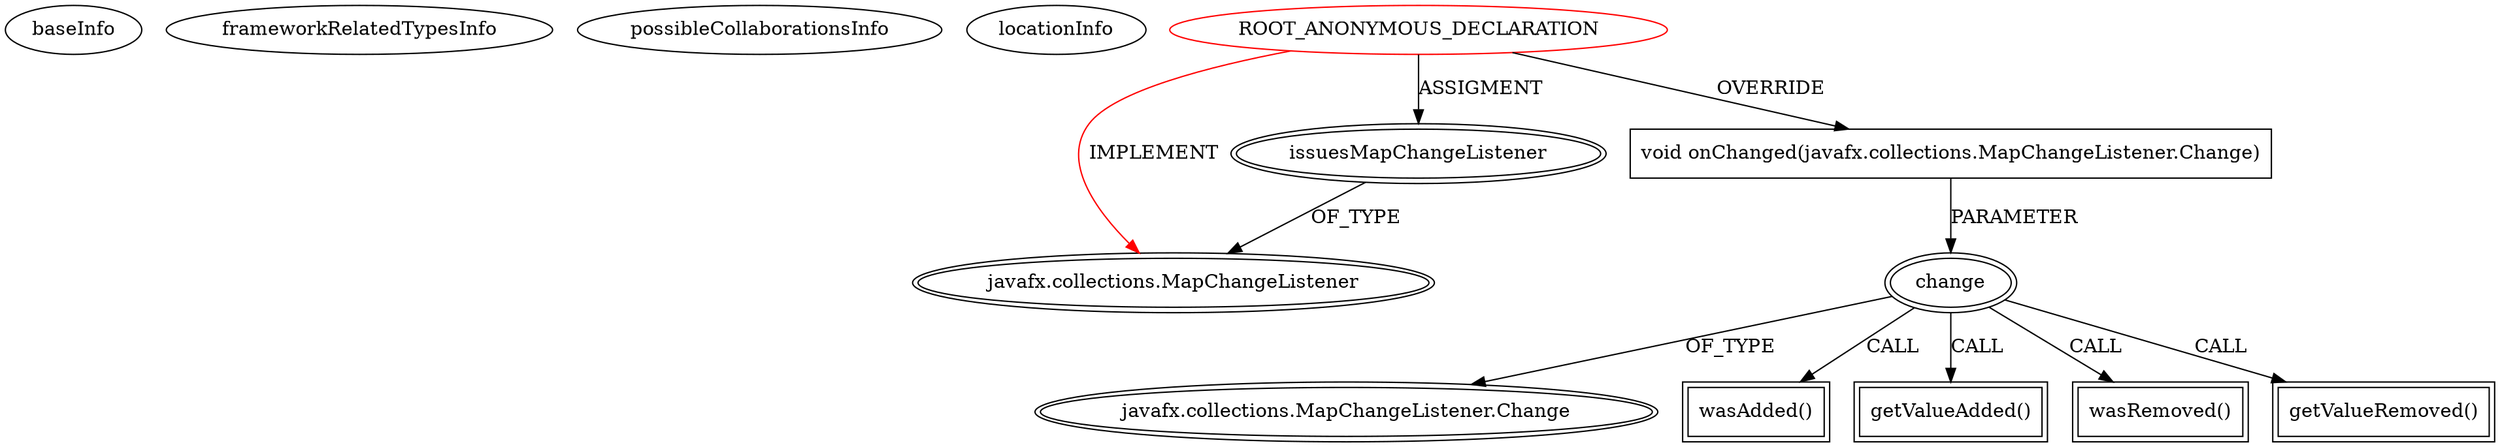 digraph {
baseInfo[graphId=4091,category="extension_graph",isAnonymous=true,possibleRelation=false]
frameworkRelatedTypesInfo[0="javafx.collections.MapChangeListener"]
possibleCollaborationsInfo[]
locationInfo[projectName="santi-gonzalez-javafx-tutos",filePath="/santi-gonzalez-javafx-tutos/javafx-tutos-master/IssueTrackingLite/src/issuetrackinglite/model/TrackingServiceStub.java",contextSignature="TrackingServiceStub",graphId="4091"]
0[label="ROOT_ANONYMOUS_DECLARATION",vertexType="ROOT_ANONYMOUS_DECLARATION",isFrameworkType=false,color=red]
1[label="javafx.collections.MapChangeListener",vertexType="FRAMEWORK_INTERFACE_TYPE",isFrameworkType=true,peripheries=2]
2[label="issuesMapChangeListener",vertexType="OUTSIDE_VARIABLE_EXPRESION",isFrameworkType=true,peripheries=2]
4[label="void onChanged(javafx.collections.MapChangeListener.Change)",vertexType="OVERRIDING_METHOD_DECLARATION",isFrameworkType=false,shape=box]
5[label="change",vertexType="PARAMETER_DECLARATION",isFrameworkType=true,peripheries=2]
6[label="javafx.collections.MapChangeListener.Change",vertexType="FRAMEWORK_CLASS_TYPE",isFrameworkType=true,peripheries=2]
8[label="wasAdded()",vertexType="INSIDE_CALL",isFrameworkType=true,peripheries=2,shape=box]
10[label="getValueAdded()",vertexType="INSIDE_CALL",isFrameworkType=true,peripheries=2,shape=box]
12[label="wasRemoved()",vertexType="INSIDE_CALL",isFrameworkType=true,peripheries=2,shape=box]
14[label="getValueRemoved()",vertexType="INSIDE_CALL",isFrameworkType=true,peripheries=2,shape=box]
0->1[label="IMPLEMENT",color=red]
0->2[label="ASSIGMENT"]
2->1[label="OF_TYPE"]
0->4[label="OVERRIDE"]
5->6[label="OF_TYPE"]
4->5[label="PARAMETER"]
5->8[label="CALL"]
5->10[label="CALL"]
5->12[label="CALL"]
5->14[label="CALL"]
}
